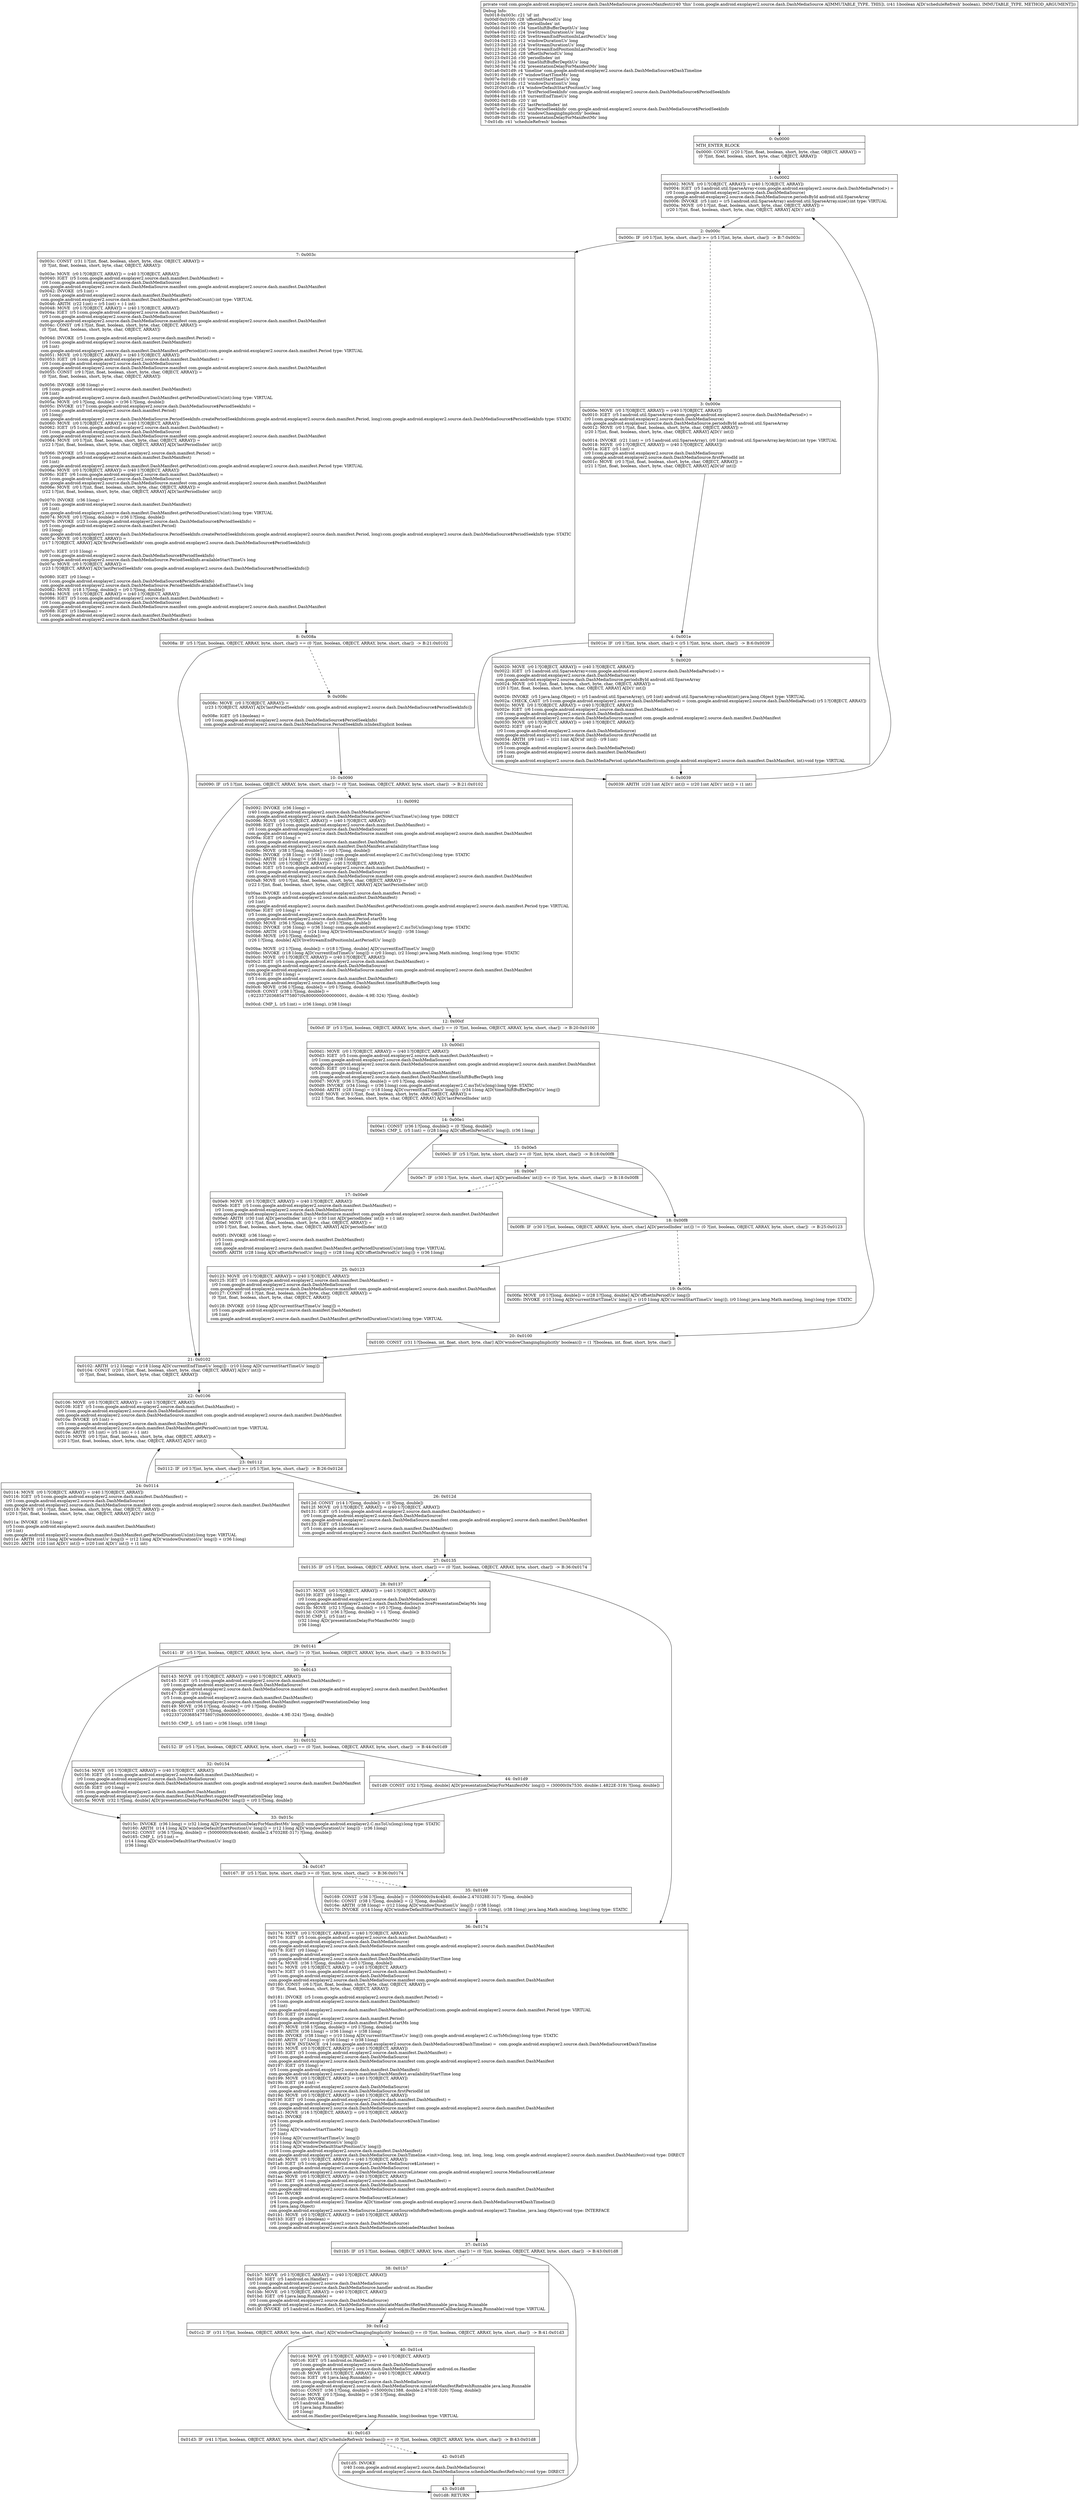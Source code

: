 digraph "CFG forcom.google.android.exoplayer2.source.dash.DashMediaSource.processManifest(Z)V" {
Node_0 [shape=record,label="{0\:\ 0x0000|MTH_ENTER_BLOCK\l|0x0000: CONST  (r20 I:?[int, float, boolean, short, byte, char, OBJECT, ARRAY]) = \l  (0 ?[int, float, boolean, short, byte, char, OBJECT, ARRAY])\l \l}"];
Node_1 [shape=record,label="{1\:\ 0x0002|0x0002: MOVE  (r0 I:?[OBJECT, ARRAY]) = (r40 I:?[OBJECT, ARRAY]) \l0x0004: IGET  (r5 I:android.util.SparseArray\<com.google.android.exoplayer2.source.dash.DashMediaPeriod\>) = \l  (r0 I:com.google.android.exoplayer2.source.dash.DashMediaSource)\l com.google.android.exoplayer2.source.dash.DashMediaSource.periodsById android.util.SparseArray \l0x0006: INVOKE  (r5 I:int) = (r5 I:android.util.SparseArray) android.util.SparseArray.size():int type: VIRTUAL \l0x000a: MOVE  (r0 I:?[int, float, boolean, short, byte, char, OBJECT, ARRAY]) = \l  (r20 I:?[int, float, boolean, short, byte, char, OBJECT, ARRAY] A[D('i' int)])\l \l}"];
Node_2 [shape=record,label="{2\:\ 0x000c|0x000c: IF  (r0 I:?[int, byte, short, char]) \>= (r5 I:?[int, byte, short, char])  \-\> B:7:0x003c \l}"];
Node_3 [shape=record,label="{3\:\ 0x000e|0x000e: MOVE  (r0 I:?[OBJECT, ARRAY]) = (r40 I:?[OBJECT, ARRAY]) \l0x0010: IGET  (r5 I:android.util.SparseArray\<com.google.android.exoplayer2.source.dash.DashMediaPeriod\>) = \l  (r0 I:com.google.android.exoplayer2.source.dash.DashMediaSource)\l com.google.android.exoplayer2.source.dash.DashMediaSource.periodsById android.util.SparseArray \l0x0012: MOVE  (r0 I:?[int, float, boolean, short, byte, char, OBJECT, ARRAY]) = \l  (r20 I:?[int, float, boolean, short, byte, char, OBJECT, ARRAY] A[D('i' int)])\l \l0x0014: INVOKE  (r21 I:int) = (r5 I:android.util.SparseArray), (r0 I:int) android.util.SparseArray.keyAt(int):int type: VIRTUAL \l0x0018: MOVE  (r0 I:?[OBJECT, ARRAY]) = (r40 I:?[OBJECT, ARRAY]) \l0x001a: IGET  (r5 I:int) = \l  (r0 I:com.google.android.exoplayer2.source.dash.DashMediaSource)\l com.google.android.exoplayer2.source.dash.DashMediaSource.firstPeriodId int \l0x001c: MOVE  (r0 I:?[int, float, boolean, short, byte, char, OBJECT, ARRAY]) = \l  (r21 I:?[int, float, boolean, short, byte, char, OBJECT, ARRAY] A[D('id' int)])\l \l}"];
Node_4 [shape=record,label="{4\:\ 0x001e|0x001e: IF  (r0 I:?[int, byte, short, char]) \< (r5 I:?[int, byte, short, char])  \-\> B:6:0x0039 \l}"];
Node_5 [shape=record,label="{5\:\ 0x0020|0x0020: MOVE  (r0 I:?[OBJECT, ARRAY]) = (r40 I:?[OBJECT, ARRAY]) \l0x0022: IGET  (r5 I:android.util.SparseArray\<com.google.android.exoplayer2.source.dash.DashMediaPeriod\>) = \l  (r0 I:com.google.android.exoplayer2.source.dash.DashMediaSource)\l com.google.android.exoplayer2.source.dash.DashMediaSource.periodsById android.util.SparseArray \l0x0024: MOVE  (r0 I:?[int, float, boolean, short, byte, char, OBJECT, ARRAY]) = \l  (r20 I:?[int, float, boolean, short, byte, char, OBJECT, ARRAY] A[D('i' int)])\l \l0x0026: INVOKE  (r5 I:java.lang.Object) = (r5 I:android.util.SparseArray), (r0 I:int) android.util.SparseArray.valueAt(int):java.lang.Object type: VIRTUAL \l0x002a: CHECK_CAST  (r5 I:com.google.android.exoplayer2.source.dash.DashMediaPeriod) = (com.google.android.exoplayer2.source.dash.DashMediaPeriod) (r5 I:?[OBJECT, ARRAY]) \l0x002c: MOVE  (r0 I:?[OBJECT, ARRAY]) = (r40 I:?[OBJECT, ARRAY]) \l0x002e: IGET  (r6 I:com.google.android.exoplayer2.source.dash.manifest.DashManifest) = \l  (r0 I:com.google.android.exoplayer2.source.dash.DashMediaSource)\l com.google.android.exoplayer2.source.dash.DashMediaSource.manifest com.google.android.exoplayer2.source.dash.manifest.DashManifest \l0x0030: MOVE  (r0 I:?[OBJECT, ARRAY]) = (r40 I:?[OBJECT, ARRAY]) \l0x0032: IGET  (r9 I:int) = \l  (r0 I:com.google.android.exoplayer2.source.dash.DashMediaSource)\l com.google.android.exoplayer2.source.dash.DashMediaSource.firstPeriodId int \l0x0034: ARITH  (r9 I:int) = (r21 I:int A[D('id' int)]) \- (r9 I:int) \l0x0036: INVOKE  \l  (r5 I:com.google.android.exoplayer2.source.dash.DashMediaPeriod)\l  (r6 I:com.google.android.exoplayer2.source.dash.manifest.DashManifest)\l  (r9 I:int)\l com.google.android.exoplayer2.source.dash.DashMediaPeriod.updateManifest(com.google.android.exoplayer2.source.dash.manifest.DashManifest, int):void type: VIRTUAL \l}"];
Node_6 [shape=record,label="{6\:\ 0x0039|0x0039: ARITH  (r20 I:int A[D('i' int)]) = (r20 I:int A[D('i' int)]) + (1 int) \l}"];
Node_7 [shape=record,label="{7\:\ 0x003c|0x003c: CONST  (r31 I:?[int, float, boolean, short, byte, char, OBJECT, ARRAY]) = \l  (0 ?[int, float, boolean, short, byte, char, OBJECT, ARRAY])\l \l0x003e: MOVE  (r0 I:?[OBJECT, ARRAY]) = (r40 I:?[OBJECT, ARRAY]) \l0x0040: IGET  (r5 I:com.google.android.exoplayer2.source.dash.manifest.DashManifest) = \l  (r0 I:com.google.android.exoplayer2.source.dash.DashMediaSource)\l com.google.android.exoplayer2.source.dash.DashMediaSource.manifest com.google.android.exoplayer2.source.dash.manifest.DashManifest \l0x0042: INVOKE  (r5 I:int) = \l  (r5 I:com.google.android.exoplayer2.source.dash.manifest.DashManifest)\l com.google.android.exoplayer2.source.dash.manifest.DashManifest.getPeriodCount():int type: VIRTUAL \l0x0046: ARITH  (r22 I:int) = (r5 I:int) + (\-1 int) \l0x0048: MOVE  (r0 I:?[OBJECT, ARRAY]) = (r40 I:?[OBJECT, ARRAY]) \l0x004a: IGET  (r5 I:com.google.android.exoplayer2.source.dash.manifest.DashManifest) = \l  (r0 I:com.google.android.exoplayer2.source.dash.DashMediaSource)\l com.google.android.exoplayer2.source.dash.DashMediaSource.manifest com.google.android.exoplayer2.source.dash.manifest.DashManifest \l0x004c: CONST  (r6 I:?[int, float, boolean, short, byte, char, OBJECT, ARRAY]) = \l  (0 ?[int, float, boolean, short, byte, char, OBJECT, ARRAY])\l \l0x004d: INVOKE  (r5 I:com.google.android.exoplayer2.source.dash.manifest.Period) = \l  (r5 I:com.google.android.exoplayer2.source.dash.manifest.DashManifest)\l  (r6 I:int)\l com.google.android.exoplayer2.source.dash.manifest.DashManifest.getPeriod(int):com.google.android.exoplayer2.source.dash.manifest.Period type: VIRTUAL \l0x0051: MOVE  (r0 I:?[OBJECT, ARRAY]) = (r40 I:?[OBJECT, ARRAY]) \l0x0053: IGET  (r6 I:com.google.android.exoplayer2.source.dash.manifest.DashManifest) = \l  (r0 I:com.google.android.exoplayer2.source.dash.DashMediaSource)\l com.google.android.exoplayer2.source.dash.DashMediaSource.manifest com.google.android.exoplayer2.source.dash.manifest.DashManifest \l0x0055: CONST  (r9 I:?[int, float, boolean, short, byte, char, OBJECT, ARRAY]) = \l  (0 ?[int, float, boolean, short, byte, char, OBJECT, ARRAY])\l \l0x0056: INVOKE  (r36 I:long) = \l  (r6 I:com.google.android.exoplayer2.source.dash.manifest.DashManifest)\l  (r9 I:int)\l com.google.android.exoplayer2.source.dash.manifest.DashManifest.getPeriodDurationUs(int):long type: VIRTUAL \l0x005a: MOVE  (r0 I:?[long, double]) = (r36 I:?[long, double]) \l0x005c: INVOKE  (r17 I:com.google.android.exoplayer2.source.dash.DashMediaSource$PeriodSeekInfo) = \l  (r5 I:com.google.android.exoplayer2.source.dash.manifest.Period)\l  (r0 I:long)\l com.google.android.exoplayer2.source.dash.DashMediaSource.PeriodSeekInfo.createPeriodSeekInfo(com.google.android.exoplayer2.source.dash.manifest.Period, long):com.google.android.exoplayer2.source.dash.DashMediaSource$PeriodSeekInfo type: STATIC \l0x0060: MOVE  (r0 I:?[OBJECT, ARRAY]) = (r40 I:?[OBJECT, ARRAY]) \l0x0062: IGET  (r5 I:com.google.android.exoplayer2.source.dash.manifest.DashManifest) = \l  (r0 I:com.google.android.exoplayer2.source.dash.DashMediaSource)\l com.google.android.exoplayer2.source.dash.DashMediaSource.manifest com.google.android.exoplayer2.source.dash.manifest.DashManifest \l0x0064: MOVE  (r0 I:?[int, float, boolean, short, byte, char, OBJECT, ARRAY]) = \l  (r22 I:?[int, float, boolean, short, byte, char, OBJECT, ARRAY] A[D('lastPeriodIndex' int)])\l \l0x0066: INVOKE  (r5 I:com.google.android.exoplayer2.source.dash.manifest.Period) = \l  (r5 I:com.google.android.exoplayer2.source.dash.manifest.DashManifest)\l  (r0 I:int)\l com.google.android.exoplayer2.source.dash.manifest.DashManifest.getPeriod(int):com.google.android.exoplayer2.source.dash.manifest.Period type: VIRTUAL \l0x006a: MOVE  (r0 I:?[OBJECT, ARRAY]) = (r40 I:?[OBJECT, ARRAY]) \l0x006c: IGET  (r6 I:com.google.android.exoplayer2.source.dash.manifest.DashManifest) = \l  (r0 I:com.google.android.exoplayer2.source.dash.DashMediaSource)\l com.google.android.exoplayer2.source.dash.DashMediaSource.manifest com.google.android.exoplayer2.source.dash.manifest.DashManifest \l0x006e: MOVE  (r0 I:?[int, float, boolean, short, byte, char, OBJECT, ARRAY]) = \l  (r22 I:?[int, float, boolean, short, byte, char, OBJECT, ARRAY] A[D('lastPeriodIndex' int)])\l \l0x0070: INVOKE  (r36 I:long) = \l  (r6 I:com.google.android.exoplayer2.source.dash.manifest.DashManifest)\l  (r0 I:int)\l com.google.android.exoplayer2.source.dash.manifest.DashManifest.getPeriodDurationUs(int):long type: VIRTUAL \l0x0074: MOVE  (r0 I:?[long, double]) = (r36 I:?[long, double]) \l0x0076: INVOKE  (r23 I:com.google.android.exoplayer2.source.dash.DashMediaSource$PeriodSeekInfo) = \l  (r5 I:com.google.android.exoplayer2.source.dash.manifest.Period)\l  (r0 I:long)\l com.google.android.exoplayer2.source.dash.DashMediaSource.PeriodSeekInfo.createPeriodSeekInfo(com.google.android.exoplayer2.source.dash.manifest.Period, long):com.google.android.exoplayer2.source.dash.DashMediaSource$PeriodSeekInfo type: STATIC \l0x007a: MOVE  (r0 I:?[OBJECT, ARRAY]) = \l  (r17 I:?[OBJECT, ARRAY] A[D('firstPeriodSeekInfo' com.google.android.exoplayer2.source.dash.DashMediaSource$PeriodSeekInfo)])\l \l0x007c: IGET  (r10 I:long) = \l  (r0 I:com.google.android.exoplayer2.source.dash.DashMediaSource$PeriodSeekInfo)\l com.google.android.exoplayer2.source.dash.DashMediaSource.PeriodSeekInfo.availableStartTimeUs long \l0x007e: MOVE  (r0 I:?[OBJECT, ARRAY]) = \l  (r23 I:?[OBJECT, ARRAY] A[D('lastPeriodSeekInfo' com.google.android.exoplayer2.source.dash.DashMediaSource$PeriodSeekInfo)])\l \l0x0080: IGET  (r0 I:long) = \l  (r0 I:com.google.android.exoplayer2.source.dash.DashMediaSource$PeriodSeekInfo)\l com.google.android.exoplayer2.source.dash.DashMediaSource.PeriodSeekInfo.availableEndTimeUs long \l0x0082: MOVE  (r18 I:?[long, double]) = (r0 I:?[long, double]) \l0x0084: MOVE  (r0 I:?[OBJECT, ARRAY]) = (r40 I:?[OBJECT, ARRAY]) \l0x0086: IGET  (r5 I:com.google.android.exoplayer2.source.dash.manifest.DashManifest) = \l  (r0 I:com.google.android.exoplayer2.source.dash.DashMediaSource)\l com.google.android.exoplayer2.source.dash.DashMediaSource.manifest com.google.android.exoplayer2.source.dash.manifest.DashManifest \l0x0088: IGET  (r5 I:boolean) = \l  (r5 I:com.google.android.exoplayer2.source.dash.manifest.DashManifest)\l com.google.android.exoplayer2.source.dash.manifest.DashManifest.dynamic boolean \l}"];
Node_8 [shape=record,label="{8\:\ 0x008a|0x008a: IF  (r5 I:?[int, boolean, OBJECT, ARRAY, byte, short, char]) == (0 ?[int, boolean, OBJECT, ARRAY, byte, short, char])  \-\> B:21:0x0102 \l}"];
Node_9 [shape=record,label="{9\:\ 0x008c|0x008c: MOVE  (r0 I:?[OBJECT, ARRAY]) = \l  (r23 I:?[OBJECT, ARRAY] A[D('lastPeriodSeekInfo' com.google.android.exoplayer2.source.dash.DashMediaSource$PeriodSeekInfo)])\l \l0x008e: IGET  (r5 I:boolean) = \l  (r0 I:com.google.android.exoplayer2.source.dash.DashMediaSource$PeriodSeekInfo)\l com.google.android.exoplayer2.source.dash.DashMediaSource.PeriodSeekInfo.isIndexExplicit boolean \l}"];
Node_10 [shape=record,label="{10\:\ 0x0090|0x0090: IF  (r5 I:?[int, boolean, OBJECT, ARRAY, byte, short, char]) != (0 ?[int, boolean, OBJECT, ARRAY, byte, short, char])  \-\> B:21:0x0102 \l}"];
Node_11 [shape=record,label="{11\:\ 0x0092|0x0092: INVOKE  (r36 I:long) = \l  (r40 I:com.google.android.exoplayer2.source.dash.DashMediaSource)\l com.google.android.exoplayer2.source.dash.DashMediaSource.getNowUnixTimeUs():long type: DIRECT \l0x0096: MOVE  (r0 I:?[OBJECT, ARRAY]) = (r40 I:?[OBJECT, ARRAY]) \l0x0098: IGET  (r5 I:com.google.android.exoplayer2.source.dash.manifest.DashManifest) = \l  (r0 I:com.google.android.exoplayer2.source.dash.DashMediaSource)\l com.google.android.exoplayer2.source.dash.DashMediaSource.manifest com.google.android.exoplayer2.source.dash.manifest.DashManifest \l0x009a: IGET  (r0 I:long) = \l  (r5 I:com.google.android.exoplayer2.source.dash.manifest.DashManifest)\l com.google.android.exoplayer2.source.dash.manifest.DashManifest.availabilityStartTime long \l0x009c: MOVE  (r38 I:?[long, double]) = (r0 I:?[long, double]) \l0x009e: INVOKE  (r38 I:long) = (r38 I:long) com.google.android.exoplayer2.C.msToUs(long):long type: STATIC \l0x00a2: ARITH  (r24 I:long) = (r36 I:long) \- (r38 I:long) \l0x00a4: MOVE  (r0 I:?[OBJECT, ARRAY]) = (r40 I:?[OBJECT, ARRAY]) \l0x00a6: IGET  (r5 I:com.google.android.exoplayer2.source.dash.manifest.DashManifest) = \l  (r0 I:com.google.android.exoplayer2.source.dash.DashMediaSource)\l com.google.android.exoplayer2.source.dash.DashMediaSource.manifest com.google.android.exoplayer2.source.dash.manifest.DashManifest \l0x00a8: MOVE  (r0 I:?[int, float, boolean, short, byte, char, OBJECT, ARRAY]) = \l  (r22 I:?[int, float, boolean, short, byte, char, OBJECT, ARRAY] A[D('lastPeriodIndex' int)])\l \l0x00aa: INVOKE  (r5 I:com.google.android.exoplayer2.source.dash.manifest.Period) = \l  (r5 I:com.google.android.exoplayer2.source.dash.manifest.DashManifest)\l  (r0 I:int)\l com.google.android.exoplayer2.source.dash.manifest.DashManifest.getPeriod(int):com.google.android.exoplayer2.source.dash.manifest.Period type: VIRTUAL \l0x00ae: IGET  (r0 I:long) = \l  (r5 I:com.google.android.exoplayer2.source.dash.manifest.Period)\l com.google.android.exoplayer2.source.dash.manifest.Period.startMs long \l0x00b0: MOVE  (r36 I:?[long, double]) = (r0 I:?[long, double]) \l0x00b2: INVOKE  (r36 I:long) = (r36 I:long) com.google.android.exoplayer2.C.msToUs(long):long type: STATIC \l0x00b6: ARITH  (r26 I:long) = (r24 I:long A[D('liveStreamDurationUs' long)]) \- (r36 I:long) \l0x00b8: MOVE  (r0 I:?[long, double]) = \l  (r26 I:?[long, double] A[D('liveStreamEndPositionInLastPeriodUs' long)])\l \l0x00ba: MOVE  (r2 I:?[long, double]) = (r18 I:?[long, double] A[D('currentEndTimeUs' long)]) \l0x00bc: INVOKE  (r18 I:long A[D('currentEndTimeUs' long)]) = (r0 I:long), (r2 I:long) java.lang.Math.min(long, long):long type: STATIC \l0x00c0: MOVE  (r0 I:?[OBJECT, ARRAY]) = (r40 I:?[OBJECT, ARRAY]) \l0x00c2: IGET  (r5 I:com.google.android.exoplayer2.source.dash.manifest.DashManifest) = \l  (r0 I:com.google.android.exoplayer2.source.dash.DashMediaSource)\l com.google.android.exoplayer2.source.dash.DashMediaSource.manifest com.google.android.exoplayer2.source.dash.manifest.DashManifest \l0x00c4: IGET  (r0 I:long) = \l  (r5 I:com.google.android.exoplayer2.source.dash.manifest.DashManifest)\l com.google.android.exoplayer2.source.dash.manifest.DashManifest.timeShiftBufferDepth long \l0x00c6: MOVE  (r36 I:?[long, double]) = (r0 I:?[long, double]) \l0x00c8: CONST  (r38 I:?[long, double]) = \l  (\-9223372036854775807(0x8000000000000001, double:\-4.9E\-324) ?[long, double])\l \l0x00cd: CMP_L  (r5 I:int) = (r36 I:long), (r38 I:long) \l}"];
Node_12 [shape=record,label="{12\:\ 0x00cf|0x00cf: IF  (r5 I:?[int, boolean, OBJECT, ARRAY, byte, short, char]) == (0 ?[int, boolean, OBJECT, ARRAY, byte, short, char])  \-\> B:20:0x0100 \l}"];
Node_13 [shape=record,label="{13\:\ 0x00d1|0x00d1: MOVE  (r0 I:?[OBJECT, ARRAY]) = (r40 I:?[OBJECT, ARRAY]) \l0x00d3: IGET  (r5 I:com.google.android.exoplayer2.source.dash.manifest.DashManifest) = \l  (r0 I:com.google.android.exoplayer2.source.dash.DashMediaSource)\l com.google.android.exoplayer2.source.dash.DashMediaSource.manifest com.google.android.exoplayer2.source.dash.manifest.DashManifest \l0x00d5: IGET  (r0 I:long) = \l  (r5 I:com.google.android.exoplayer2.source.dash.manifest.DashManifest)\l com.google.android.exoplayer2.source.dash.manifest.DashManifest.timeShiftBufferDepth long \l0x00d7: MOVE  (r36 I:?[long, double]) = (r0 I:?[long, double]) \l0x00d9: INVOKE  (r34 I:long) = (r36 I:long) com.google.android.exoplayer2.C.msToUs(long):long type: STATIC \l0x00dd: ARITH  (r28 I:long) = (r18 I:long A[D('currentEndTimeUs' long)]) \- (r34 I:long A[D('timeShiftBufferDepthUs' long)]) \l0x00df: MOVE  (r30 I:?[int, float, boolean, short, byte, char, OBJECT, ARRAY]) = \l  (r22 I:?[int, float, boolean, short, byte, char, OBJECT, ARRAY] A[D('lastPeriodIndex' int)])\l \l}"];
Node_14 [shape=record,label="{14\:\ 0x00e1|0x00e1: CONST  (r36 I:?[long, double]) = (0 ?[long, double]) \l0x00e3: CMP_L  (r5 I:int) = (r28 I:long A[D('offsetInPeriodUs' long)]), (r36 I:long) \l}"];
Node_15 [shape=record,label="{15\:\ 0x00e5|0x00e5: IF  (r5 I:?[int, byte, short, char]) \>= (0 ?[int, byte, short, char])  \-\> B:18:0x00f8 \l}"];
Node_16 [shape=record,label="{16\:\ 0x00e7|0x00e7: IF  (r30 I:?[int, byte, short, char] A[D('periodIndex' int)]) \<= (0 ?[int, byte, short, char])  \-\> B:18:0x00f8 \l}"];
Node_17 [shape=record,label="{17\:\ 0x00e9|0x00e9: MOVE  (r0 I:?[OBJECT, ARRAY]) = (r40 I:?[OBJECT, ARRAY]) \l0x00eb: IGET  (r5 I:com.google.android.exoplayer2.source.dash.manifest.DashManifest) = \l  (r0 I:com.google.android.exoplayer2.source.dash.DashMediaSource)\l com.google.android.exoplayer2.source.dash.DashMediaSource.manifest com.google.android.exoplayer2.source.dash.manifest.DashManifest \l0x00ed: ARITH  (r30 I:int A[D('periodIndex' int)]) = (r30 I:int A[D('periodIndex' int)]) + (\-1 int) \l0x00ef: MOVE  (r0 I:?[int, float, boolean, short, byte, char, OBJECT, ARRAY]) = \l  (r30 I:?[int, float, boolean, short, byte, char, OBJECT, ARRAY] A[D('periodIndex' int)])\l \l0x00f1: INVOKE  (r36 I:long) = \l  (r5 I:com.google.android.exoplayer2.source.dash.manifest.DashManifest)\l  (r0 I:int)\l com.google.android.exoplayer2.source.dash.manifest.DashManifest.getPeriodDurationUs(int):long type: VIRTUAL \l0x00f5: ARITH  (r28 I:long A[D('offsetInPeriodUs' long)]) = (r28 I:long A[D('offsetInPeriodUs' long)]) + (r36 I:long) \l}"];
Node_18 [shape=record,label="{18\:\ 0x00f8|0x00f8: IF  (r30 I:?[int, boolean, OBJECT, ARRAY, byte, short, char] A[D('periodIndex' int)]) != (0 ?[int, boolean, OBJECT, ARRAY, byte, short, char])  \-\> B:25:0x0123 \l}"];
Node_19 [shape=record,label="{19\:\ 0x00fa|0x00fa: MOVE  (r0 I:?[long, double]) = (r28 I:?[long, double] A[D('offsetInPeriodUs' long)]) \l0x00fc: INVOKE  (r10 I:long A[D('currentStartTimeUs' long)]) = (r10 I:long A[D('currentStartTimeUs' long)]), (r0 I:long) java.lang.Math.max(long, long):long type: STATIC \l}"];
Node_20 [shape=record,label="{20\:\ 0x0100|0x0100: CONST  (r31 I:?[boolean, int, float, short, byte, char] A[D('windowChangingImplicitly' boolean)]) = (1 ?[boolean, int, float, short, byte, char]) \l}"];
Node_21 [shape=record,label="{21\:\ 0x0102|0x0102: ARITH  (r12 I:long) = (r18 I:long A[D('currentEndTimeUs' long)]) \- (r10 I:long A[D('currentStartTimeUs' long)]) \l0x0104: CONST  (r20 I:?[int, float, boolean, short, byte, char, OBJECT, ARRAY] A[D('i' int)]) = \l  (0 ?[int, float, boolean, short, byte, char, OBJECT, ARRAY])\l \l}"];
Node_22 [shape=record,label="{22\:\ 0x0106|0x0106: MOVE  (r0 I:?[OBJECT, ARRAY]) = (r40 I:?[OBJECT, ARRAY]) \l0x0108: IGET  (r5 I:com.google.android.exoplayer2.source.dash.manifest.DashManifest) = \l  (r0 I:com.google.android.exoplayer2.source.dash.DashMediaSource)\l com.google.android.exoplayer2.source.dash.DashMediaSource.manifest com.google.android.exoplayer2.source.dash.manifest.DashManifest \l0x010a: INVOKE  (r5 I:int) = \l  (r5 I:com.google.android.exoplayer2.source.dash.manifest.DashManifest)\l com.google.android.exoplayer2.source.dash.manifest.DashManifest.getPeriodCount():int type: VIRTUAL \l0x010e: ARITH  (r5 I:int) = (r5 I:int) + (\-1 int) \l0x0110: MOVE  (r0 I:?[int, float, boolean, short, byte, char, OBJECT, ARRAY]) = \l  (r20 I:?[int, float, boolean, short, byte, char, OBJECT, ARRAY] A[D('i' int)])\l \l}"];
Node_23 [shape=record,label="{23\:\ 0x0112|0x0112: IF  (r0 I:?[int, byte, short, char]) \>= (r5 I:?[int, byte, short, char])  \-\> B:26:0x012d \l}"];
Node_24 [shape=record,label="{24\:\ 0x0114|0x0114: MOVE  (r0 I:?[OBJECT, ARRAY]) = (r40 I:?[OBJECT, ARRAY]) \l0x0116: IGET  (r5 I:com.google.android.exoplayer2.source.dash.manifest.DashManifest) = \l  (r0 I:com.google.android.exoplayer2.source.dash.DashMediaSource)\l com.google.android.exoplayer2.source.dash.DashMediaSource.manifest com.google.android.exoplayer2.source.dash.manifest.DashManifest \l0x0118: MOVE  (r0 I:?[int, float, boolean, short, byte, char, OBJECT, ARRAY]) = \l  (r20 I:?[int, float, boolean, short, byte, char, OBJECT, ARRAY] A[D('i' int)])\l \l0x011a: INVOKE  (r36 I:long) = \l  (r5 I:com.google.android.exoplayer2.source.dash.manifest.DashManifest)\l  (r0 I:int)\l com.google.android.exoplayer2.source.dash.manifest.DashManifest.getPeriodDurationUs(int):long type: VIRTUAL \l0x011e: ARITH  (r12 I:long A[D('windowDurationUs' long)]) = (r12 I:long A[D('windowDurationUs' long)]) + (r36 I:long) \l0x0120: ARITH  (r20 I:int A[D('i' int)]) = (r20 I:int A[D('i' int)]) + (1 int) \l}"];
Node_25 [shape=record,label="{25\:\ 0x0123|0x0123: MOVE  (r0 I:?[OBJECT, ARRAY]) = (r40 I:?[OBJECT, ARRAY]) \l0x0125: IGET  (r5 I:com.google.android.exoplayer2.source.dash.manifest.DashManifest) = \l  (r0 I:com.google.android.exoplayer2.source.dash.DashMediaSource)\l com.google.android.exoplayer2.source.dash.DashMediaSource.manifest com.google.android.exoplayer2.source.dash.manifest.DashManifest \l0x0127: CONST  (r6 I:?[int, float, boolean, short, byte, char, OBJECT, ARRAY]) = \l  (0 ?[int, float, boolean, short, byte, char, OBJECT, ARRAY])\l \l0x0128: INVOKE  (r10 I:long A[D('currentStartTimeUs' long)]) = \l  (r5 I:com.google.android.exoplayer2.source.dash.manifest.DashManifest)\l  (r6 I:int)\l com.google.android.exoplayer2.source.dash.manifest.DashManifest.getPeriodDurationUs(int):long type: VIRTUAL \l}"];
Node_26 [shape=record,label="{26\:\ 0x012d|0x012d: CONST  (r14 I:?[long, double]) = (0 ?[long, double]) \l0x012f: MOVE  (r0 I:?[OBJECT, ARRAY]) = (r40 I:?[OBJECT, ARRAY]) \l0x0131: IGET  (r5 I:com.google.android.exoplayer2.source.dash.manifest.DashManifest) = \l  (r0 I:com.google.android.exoplayer2.source.dash.DashMediaSource)\l com.google.android.exoplayer2.source.dash.DashMediaSource.manifest com.google.android.exoplayer2.source.dash.manifest.DashManifest \l0x0133: IGET  (r5 I:boolean) = \l  (r5 I:com.google.android.exoplayer2.source.dash.manifest.DashManifest)\l com.google.android.exoplayer2.source.dash.manifest.DashManifest.dynamic boolean \l}"];
Node_27 [shape=record,label="{27\:\ 0x0135|0x0135: IF  (r5 I:?[int, boolean, OBJECT, ARRAY, byte, short, char]) == (0 ?[int, boolean, OBJECT, ARRAY, byte, short, char])  \-\> B:36:0x0174 \l}"];
Node_28 [shape=record,label="{28\:\ 0x0137|0x0137: MOVE  (r0 I:?[OBJECT, ARRAY]) = (r40 I:?[OBJECT, ARRAY]) \l0x0139: IGET  (r0 I:long) = \l  (r0 I:com.google.android.exoplayer2.source.dash.DashMediaSource)\l com.google.android.exoplayer2.source.dash.DashMediaSource.livePresentationDelayMs long \l0x013b: MOVE  (r32 I:?[long, double]) = (r0 I:?[long, double]) \l0x013d: CONST  (r36 I:?[long, double]) = (\-1 ?[long, double]) \l0x013f: CMP_L  (r5 I:int) = \l  (r32 I:long A[D('presentationDelayForManifestMs' long)])\l  (r36 I:long)\l \l}"];
Node_29 [shape=record,label="{29\:\ 0x0141|0x0141: IF  (r5 I:?[int, boolean, OBJECT, ARRAY, byte, short, char]) != (0 ?[int, boolean, OBJECT, ARRAY, byte, short, char])  \-\> B:33:0x015c \l}"];
Node_30 [shape=record,label="{30\:\ 0x0143|0x0143: MOVE  (r0 I:?[OBJECT, ARRAY]) = (r40 I:?[OBJECT, ARRAY]) \l0x0145: IGET  (r5 I:com.google.android.exoplayer2.source.dash.manifest.DashManifest) = \l  (r0 I:com.google.android.exoplayer2.source.dash.DashMediaSource)\l com.google.android.exoplayer2.source.dash.DashMediaSource.manifest com.google.android.exoplayer2.source.dash.manifest.DashManifest \l0x0147: IGET  (r0 I:long) = \l  (r5 I:com.google.android.exoplayer2.source.dash.manifest.DashManifest)\l com.google.android.exoplayer2.source.dash.manifest.DashManifest.suggestedPresentationDelay long \l0x0149: MOVE  (r36 I:?[long, double]) = (r0 I:?[long, double]) \l0x014b: CONST  (r38 I:?[long, double]) = \l  (\-9223372036854775807(0x8000000000000001, double:\-4.9E\-324) ?[long, double])\l \l0x0150: CMP_L  (r5 I:int) = (r36 I:long), (r38 I:long) \l}"];
Node_31 [shape=record,label="{31\:\ 0x0152|0x0152: IF  (r5 I:?[int, boolean, OBJECT, ARRAY, byte, short, char]) == (0 ?[int, boolean, OBJECT, ARRAY, byte, short, char])  \-\> B:44:0x01d9 \l}"];
Node_32 [shape=record,label="{32\:\ 0x0154|0x0154: MOVE  (r0 I:?[OBJECT, ARRAY]) = (r40 I:?[OBJECT, ARRAY]) \l0x0156: IGET  (r5 I:com.google.android.exoplayer2.source.dash.manifest.DashManifest) = \l  (r0 I:com.google.android.exoplayer2.source.dash.DashMediaSource)\l com.google.android.exoplayer2.source.dash.DashMediaSource.manifest com.google.android.exoplayer2.source.dash.manifest.DashManifest \l0x0158: IGET  (r0 I:long) = \l  (r5 I:com.google.android.exoplayer2.source.dash.manifest.DashManifest)\l com.google.android.exoplayer2.source.dash.manifest.DashManifest.suggestedPresentationDelay long \l0x015a: MOVE  (r32 I:?[long, double] A[D('presentationDelayForManifestMs' long)]) = (r0 I:?[long, double]) \l}"];
Node_33 [shape=record,label="{33\:\ 0x015c|0x015c: INVOKE  (r36 I:long) = (r32 I:long A[D('presentationDelayForManifestMs' long)]) com.google.android.exoplayer2.C.msToUs(long):long type: STATIC \l0x0160: ARITH  (r14 I:long A[D('windowDefaultStartPositionUs' long)]) = (r12 I:long A[D('windowDurationUs' long)]) \- (r36 I:long) \l0x0162: CONST  (r36 I:?[long, double]) = (5000000(0x4c4b40, double:2.470328E\-317) ?[long, double]) \l0x0165: CMP_L  (r5 I:int) = \l  (r14 I:long A[D('windowDefaultStartPositionUs' long)])\l  (r36 I:long)\l \l}"];
Node_34 [shape=record,label="{34\:\ 0x0167|0x0167: IF  (r5 I:?[int, byte, short, char]) \>= (0 ?[int, byte, short, char])  \-\> B:36:0x0174 \l}"];
Node_35 [shape=record,label="{35\:\ 0x0169|0x0169: CONST  (r36 I:?[long, double]) = (5000000(0x4c4b40, double:2.470328E\-317) ?[long, double]) \l0x016c: CONST  (r38 I:?[long, double]) = (2 ?[long, double]) \l0x016e: ARITH  (r38 I:long) = (r12 I:long A[D('windowDurationUs' long)]) \/ (r38 I:long) \l0x0170: INVOKE  (r14 I:long A[D('windowDefaultStartPositionUs' long)]) = (r36 I:long), (r38 I:long) java.lang.Math.min(long, long):long type: STATIC \l}"];
Node_36 [shape=record,label="{36\:\ 0x0174|0x0174: MOVE  (r0 I:?[OBJECT, ARRAY]) = (r40 I:?[OBJECT, ARRAY]) \l0x0176: IGET  (r5 I:com.google.android.exoplayer2.source.dash.manifest.DashManifest) = \l  (r0 I:com.google.android.exoplayer2.source.dash.DashMediaSource)\l com.google.android.exoplayer2.source.dash.DashMediaSource.manifest com.google.android.exoplayer2.source.dash.manifest.DashManifest \l0x0178: IGET  (r0 I:long) = \l  (r5 I:com.google.android.exoplayer2.source.dash.manifest.DashManifest)\l com.google.android.exoplayer2.source.dash.manifest.DashManifest.availabilityStartTime long \l0x017a: MOVE  (r36 I:?[long, double]) = (r0 I:?[long, double]) \l0x017c: MOVE  (r0 I:?[OBJECT, ARRAY]) = (r40 I:?[OBJECT, ARRAY]) \l0x017e: IGET  (r5 I:com.google.android.exoplayer2.source.dash.manifest.DashManifest) = \l  (r0 I:com.google.android.exoplayer2.source.dash.DashMediaSource)\l com.google.android.exoplayer2.source.dash.DashMediaSource.manifest com.google.android.exoplayer2.source.dash.manifest.DashManifest \l0x0180: CONST  (r6 I:?[int, float, boolean, short, byte, char, OBJECT, ARRAY]) = \l  (0 ?[int, float, boolean, short, byte, char, OBJECT, ARRAY])\l \l0x0181: INVOKE  (r5 I:com.google.android.exoplayer2.source.dash.manifest.Period) = \l  (r5 I:com.google.android.exoplayer2.source.dash.manifest.DashManifest)\l  (r6 I:int)\l com.google.android.exoplayer2.source.dash.manifest.DashManifest.getPeriod(int):com.google.android.exoplayer2.source.dash.manifest.Period type: VIRTUAL \l0x0185: IGET  (r0 I:long) = \l  (r5 I:com.google.android.exoplayer2.source.dash.manifest.Period)\l com.google.android.exoplayer2.source.dash.manifest.Period.startMs long \l0x0187: MOVE  (r38 I:?[long, double]) = (r0 I:?[long, double]) \l0x0189: ARITH  (r36 I:long) = (r36 I:long) + (r38 I:long) \l0x018b: INVOKE  (r38 I:long) = (r10 I:long A[D('currentStartTimeUs' long)]) com.google.android.exoplayer2.C.usToMs(long):long type: STATIC \l0x018f: ARITH  (r7 I:long) = (r36 I:long) + (r38 I:long) \l0x0191: NEW_INSTANCE  (r4 I:com.google.android.exoplayer2.source.dash.DashMediaSource$DashTimeline) =  com.google.android.exoplayer2.source.dash.DashMediaSource$DashTimeline \l0x0193: MOVE  (r0 I:?[OBJECT, ARRAY]) = (r40 I:?[OBJECT, ARRAY]) \l0x0195: IGET  (r5 I:com.google.android.exoplayer2.source.dash.manifest.DashManifest) = \l  (r0 I:com.google.android.exoplayer2.source.dash.DashMediaSource)\l com.google.android.exoplayer2.source.dash.DashMediaSource.manifest com.google.android.exoplayer2.source.dash.manifest.DashManifest \l0x0197: IGET  (r5 I:long) = \l  (r5 I:com.google.android.exoplayer2.source.dash.manifest.DashManifest)\l com.google.android.exoplayer2.source.dash.manifest.DashManifest.availabilityStartTime long \l0x0199: MOVE  (r0 I:?[OBJECT, ARRAY]) = (r40 I:?[OBJECT, ARRAY]) \l0x019b: IGET  (r9 I:int) = \l  (r0 I:com.google.android.exoplayer2.source.dash.DashMediaSource)\l com.google.android.exoplayer2.source.dash.DashMediaSource.firstPeriodId int \l0x019d: MOVE  (r0 I:?[OBJECT, ARRAY]) = (r40 I:?[OBJECT, ARRAY]) \l0x019f: IGET  (r0 I:com.google.android.exoplayer2.source.dash.manifest.DashManifest) = \l  (r0 I:com.google.android.exoplayer2.source.dash.DashMediaSource)\l com.google.android.exoplayer2.source.dash.DashMediaSource.manifest com.google.android.exoplayer2.source.dash.manifest.DashManifest \l0x01a1: MOVE  (r16 I:?[OBJECT, ARRAY]) = (r0 I:?[OBJECT, ARRAY]) \l0x01a3: INVOKE  \l  (r4 I:com.google.android.exoplayer2.source.dash.DashMediaSource$DashTimeline)\l  (r5 I:long)\l  (r7 I:long A[D('windowStartTimeMs' long)])\l  (r9 I:int)\l  (r10 I:long A[D('currentStartTimeUs' long)])\l  (r12 I:long A[D('windowDurationUs' long)])\l  (r14 I:long A[D('windowDefaultStartPositionUs' long)])\l  (r16 I:com.google.android.exoplayer2.source.dash.manifest.DashManifest)\l com.google.android.exoplayer2.source.dash.DashMediaSource.DashTimeline.\<init\>(long, long, int, long, long, long, com.google.android.exoplayer2.source.dash.manifest.DashManifest):void type: DIRECT \l0x01a6: MOVE  (r0 I:?[OBJECT, ARRAY]) = (r40 I:?[OBJECT, ARRAY]) \l0x01a8: IGET  (r5 I:com.google.android.exoplayer2.source.MediaSource$Listener) = \l  (r0 I:com.google.android.exoplayer2.source.dash.DashMediaSource)\l com.google.android.exoplayer2.source.dash.DashMediaSource.sourceListener com.google.android.exoplayer2.source.MediaSource$Listener \l0x01aa: MOVE  (r0 I:?[OBJECT, ARRAY]) = (r40 I:?[OBJECT, ARRAY]) \l0x01ac: IGET  (r6 I:com.google.android.exoplayer2.source.dash.manifest.DashManifest) = \l  (r0 I:com.google.android.exoplayer2.source.dash.DashMediaSource)\l com.google.android.exoplayer2.source.dash.DashMediaSource.manifest com.google.android.exoplayer2.source.dash.manifest.DashManifest \l0x01ae: INVOKE  \l  (r5 I:com.google.android.exoplayer2.source.MediaSource$Listener)\l  (r4 I:com.google.android.exoplayer2.Timeline A[D('timeline' com.google.android.exoplayer2.source.dash.DashMediaSource$DashTimeline)])\l  (r6 I:java.lang.Object)\l com.google.android.exoplayer2.source.MediaSource.Listener.onSourceInfoRefreshed(com.google.android.exoplayer2.Timeline, java.lang.Object):void type: INTERFACE \l0x01b1: MOVE  (r0 I:?[OBJECT, ARRAY]) = (r40 I:?[OBJECT, ARRAY]) \l0x01b3: IGET  (r5 I:boolean) = \l  (r0 I:com.google.android.exoplayer2.source.dash.DashMediaSource)\l com.google.android.exoplayer2.source.dash.DashMediaSource.sideloadedManifest boolean \l}"];
Node_37 [shape=record,label="{37\:\ 0x01b5|0x01b5: IF  (r5 I:?[int, boolean, OBJECT, ARRAY, byte, short, char]) != (0 ?[int, boolean, OBJECT, ARRAY, byte, short, char])  \-\> B:43:0x01d8 \l}"];
Node_38 [shape=record,label="{38\:\ 0x01b7|0x01b7: MOVE  (r0 I:?[OBJECT, ARRAY]) = (r40 I:?[OBJECT, ARRAY]) \l0x01b9: IGET  (r5 I:android.os.Handler) = \l  (r0 I:com.google.android.exoplayer2.source.dash.DashMediaSource)\l com.google.android.exoplayer2.source.dash.DashMediaSource.handler android.os.Handler \l0x01bb: MOVE  (r0 I:?[OBJECT, ARRAY]) = (r40 I:?[OBJECT, ARRAY]) \l0x01bd: IGET  (r6 I:java.lang.Runnable) = \l  (r0 I:com.google.android.exoplayer2.source.dash.DashMediaSource)\l com.google.android.exoplayer2.source.dash.DashMediaSource.simulateManifestRefreshRunnable java.lang.Runnable \l0x01bf: INVOKE  (r5 I:android.os.Handler), (r6 I:java.lang.Runnable) android.os.Handler.removeCallbacks(java.lang.Runnable):void type: VIRTUAL \l}"];
Node_39 [shape=record,label="{39\:\ 0x01c2|0x01c2: IF  (r31 I:?[int, boolean, OBJECT, ARRAY, byte, short, char] A[D('windowChangingImplicitly' boolean)]) == (0 ?[int, boolean, OBJECT, ARRAY, byte, short, char])  \-\> B:41:0x01d3 \l}"];
Node_40 [shape=record,label="{40\:\ 0x01c4|0x01c4: MOVE  (r0 I:?[OBJECT, ARRAY]) = (r40 I:?[OBJECT, ARRAY]) \l0x01c6: IGET  (r5 I:android.os.Handler) = \l  (r0 I:com.google.android.exoplayer2.source.dash.DashMediaSource)\l com.google.android.exoplayer2.source.dash.DashMediaSource.handler android.os.Handler \l0x01c8: MOVE  (r0 I:?[OBJECT, ARRAY]) = (r40 I:?[OBJECT, ARRAY]) \l0x01ca: IGET  (r6 I:java.lang.Runnable) = \l  (r0 I:com.google.android.exoplayer2.source.dash.DashMediaSource)\l com.google.android.exoplayer2.source.dash.DashMediaSource.simulateManifestRefreshRunnable java.lang.Runnable \l0x01cc: CONST  (r36 I:?[long, double]) = (5000(0x1388, double:2.4703E\-320) ?[long, double]) \l0x01ce: MOVE  (r0 I:?[long, double]) = (r36 I:?[long, double]) \l0x01d0: INVOKE  \l  (r5 I:android.os.Handler)\l  (r6 I:java.lang.Runnable)\l  (r0 I:long)\l android.os.Handler.postDelayed(java.lang.Runnable, long):boolean type: VIRTUAL \l}"];
Node_41 [shape=record,label="{41\:\ 0x01d3|0x01d3: IF  (r41 I:?[int, boolean, OBJECT, ARRAY, byte, short, char] A[D('scheduleRefresh' boolean)]) == (0 ?[int, boolean, OBJECT, ARRAY, byte, short, char])  \-\> B:43:0x01d8 \l}"];
Node_42 [shape=record,label="{42\:\ 0x01d5|0x01d5: INVOKE  \l  (r40 I:com.google.android.exoplayer2.source.dash.DashMediaSource)\l com.google.android.exoplayer2.source.dash.DashMediaSource.scheduleManifestRefresh():void type: DIRECT \l}"];
Node_43 [shape=record,label="{43\:\ 0x01d8|0x01d8: RETURN   \l}"];
Node_44 [shape=record,label="{44\:\ 0x01d9|0x01d9: CONST  (r32 I:?[long, double] A[D('presentationDelayForManifestMs' long)]) = (30000(0x7530, double:1.4822E\-319) ?[long, double]) \l}"];
MethodNode[shape=record,label="{private void com.google.android.exoplayer2.source.dash.DashMediaSource.processManifest((r40 'this' I:com.google.android.exoplayer2.source.dash.DashMediaSource A[IMMUTABLE_TYPE, THIS]), (r41 I:boolean A[D('scheduleRefresh' boolean), IMMUTABLE_TYPE, METHOD_ARGUMENT]))  | Debug Info:\l  0x0018\-0x003c: r21 'id' int\l  0x00df\-0x0100: r28 'offsetInPeriodUs' long\l  0x00e1\-0x0100: r30 'periodIndex' int\l  0x00dd\-0x0100: r34 'timeShiftBufferDepthUs' long\l  0x00a4\-0x0102: r24 'liveStreamDurationUs' long\l  0x00b8\-0x0102: r26 'liveStreamEndPositionInLastPeriodUs' long\l  0x0104\-0x0123: r12 'windowDurationUs' long\l  0x0123\-0x012d: r24 'liveStreamDurationUs' long\l  0x0123\-0x012d: r26 'liveStreamEndPositionInLastPeriodUs' long\l  0x0123\-0x012d: r28 'offsetInPeriodUs' long\l  0x0123\-0x012d: r30 'periodIndex' int\l  0x0123\-0x012d: r34 'timeShiftBufferDepthUs' long\l  0x013d\-0x0174: r32 'presentationDelayForManifestMs' long\l  0x01a6\-0x01d9: r4 'timeline' com.google.android.exoplayer2.source.dash.DashMediaSource$DashTimeline\l  0x0191\-0x01d9: r7 'windowStartTimeMs' long\l  0x007e\-0x01db: r10 'currentStartTimeUs' long\l  0x012d\-0x01db: r12 'windowDurationUs' long\l  0x012f\-0x01db: r14 'windowDefaultStartPositionUs' long\l  0x0060\-0x01db: r17 'firstPeriodSeekInfo' com.google.android.exoplayer2.source.dash.DashMediaSource$PeriodSeekInfo\l  0x0084\-0x01db: r18 'currentEndTimeUs' long\l  0x0002\-0x01db: r20 'i' int\l  0x0048\-0x01db: r22 'lastPeriodIndex' int\l  0x007a\-0x01db: r23 'lastPeriodSeekInfo' com.google.android.exoplayer2.source.dash.DashMediaSource$PeriodSeekInfo\l  0x003e\-0x01db: r31 'windowChangingImplicitly' boolean\l  0x01d9\-0x01db: r32 'presentationDelayForManifestMs' long\l  ?\-0x01db: r41 'scheduleRefresh' boolean\l}"];
MethodNode -> Node_0;
Node_0 -> Node_1;
Node_1 -> Node_2;
Node_2 -> Node_3[style=dashed];
Node_2 -> Node_7;
Node_3 -> Node_4;
Node_4 -> Node_5[style=dashed];
Node_4 -> Node_6;
Node_5 -> Node_6;
Node_6 -> Node_1;
Node_7 -> Node_8;
Node_8 -> Node_9[style=dashed];
Node_8 -> Node_21;
Node_9 -> Node_10;
Node_10 -> Node_11[style=dashed];
Node_10 -> Node_21;
Node_11 -> Node_12;
Node_12 -> Node_13[style=dashed];
Node_12 -> Node_20;
Node_13 -> Node_14;
Node_14 -> Node_15;
Node_15 -> Node_16[style=dashed];
Node_15 -> Node_18;
Node_16 -> Node_17[style=dashed];
Node_16 -> Node_18;
Node_17 -> Node_14;
Node_18 -> Node_19[style=dashed];
Node_18 -> Node_25;
Node_19 -> Node_20;
Node_20 -> Node_21;
Node_21 -> Node_22;
Node_22 -> Node_23;
Node_23 -> Node_24[style=dashed];
Node_23 -> Node_26;
Node_24 -> Node_22;
Node_25 -> Node_20;
Node_26 -> Node_27;
Node_27 -> Node_28[style=dashed];
Node_27 -> Node_36;
Node_28 -> Node_29;
Node_29 -> Node_30[style=dashed];
Node_29 -> Node_33;
Node_30 -> Node_31;
Node_31 -> Node_32[style=dashed];
Node_31 -> Node_44;
Node_32 -> Node_33;
Node_33 -> Node_34;
Node_34 -> Node_35[style=dashed];
Node_34 -> Node_36;
Node_35 -> Node_36;
Node_36 -> Node_37;
Node_37 -> Node_38[style=dashed];
Node_37 -> Node_43;
Node_38 -> Node_39;
Node_39 -> Node_40[style=dashed];
Node_39 -> Node_41;
Node_40 -> Node_41;
Node_41 -> Node_42[style=dashed];
Node_41 -> Node_43;
Node_42 -> Node_43;
Node_44 -> Node_33;
}

